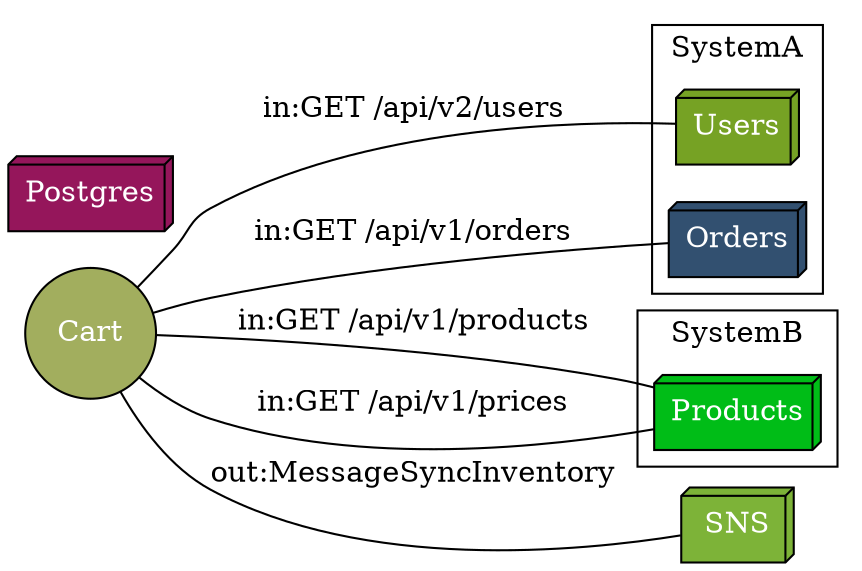 graph {
rankdir=LR
"Cart"[shape=circle,fontcolor=white,style=filled,fillcolor="#a2ae5e"]
"Users"[shape=box3d,fontcolor=white,style=filled,fillcolor="#76a224"]
"Orders"[shape=box3d,fontcolor=white,style=filled,fillcolor="#325070"]
"Products"[shape=box3d,fontcolor=white,style=filled,fillcolor="#00bd17"]
"SNS"[shape=box3d,fontcolor=white,style=filled,fillcolor="#7db338"]
"Postgres"[shape=box3d,fontcolor=white,style=filled,fillcolor="#95165b"]
"Cart" -- "Products"[label="in:GET /api/v1/products",weight="1"];
"Cart" -- "Products"[label="in:GET /api/v1/prices",weight="1"];
"Cart" -- "Users"[label="in:GET /api/v2/users",weight="1"];
"Cart" -- "Orders"[label="in:GET /api/v1/orders",weight="1"];
"Cart" -- "SNS"[label="out:MessageSyncInventory",weight="1"];
subgraph cluster_0{
label="SystemB";
Products;
}
subgraph cluster_1{
label="SystemA";
Users;Orders;
}
}
